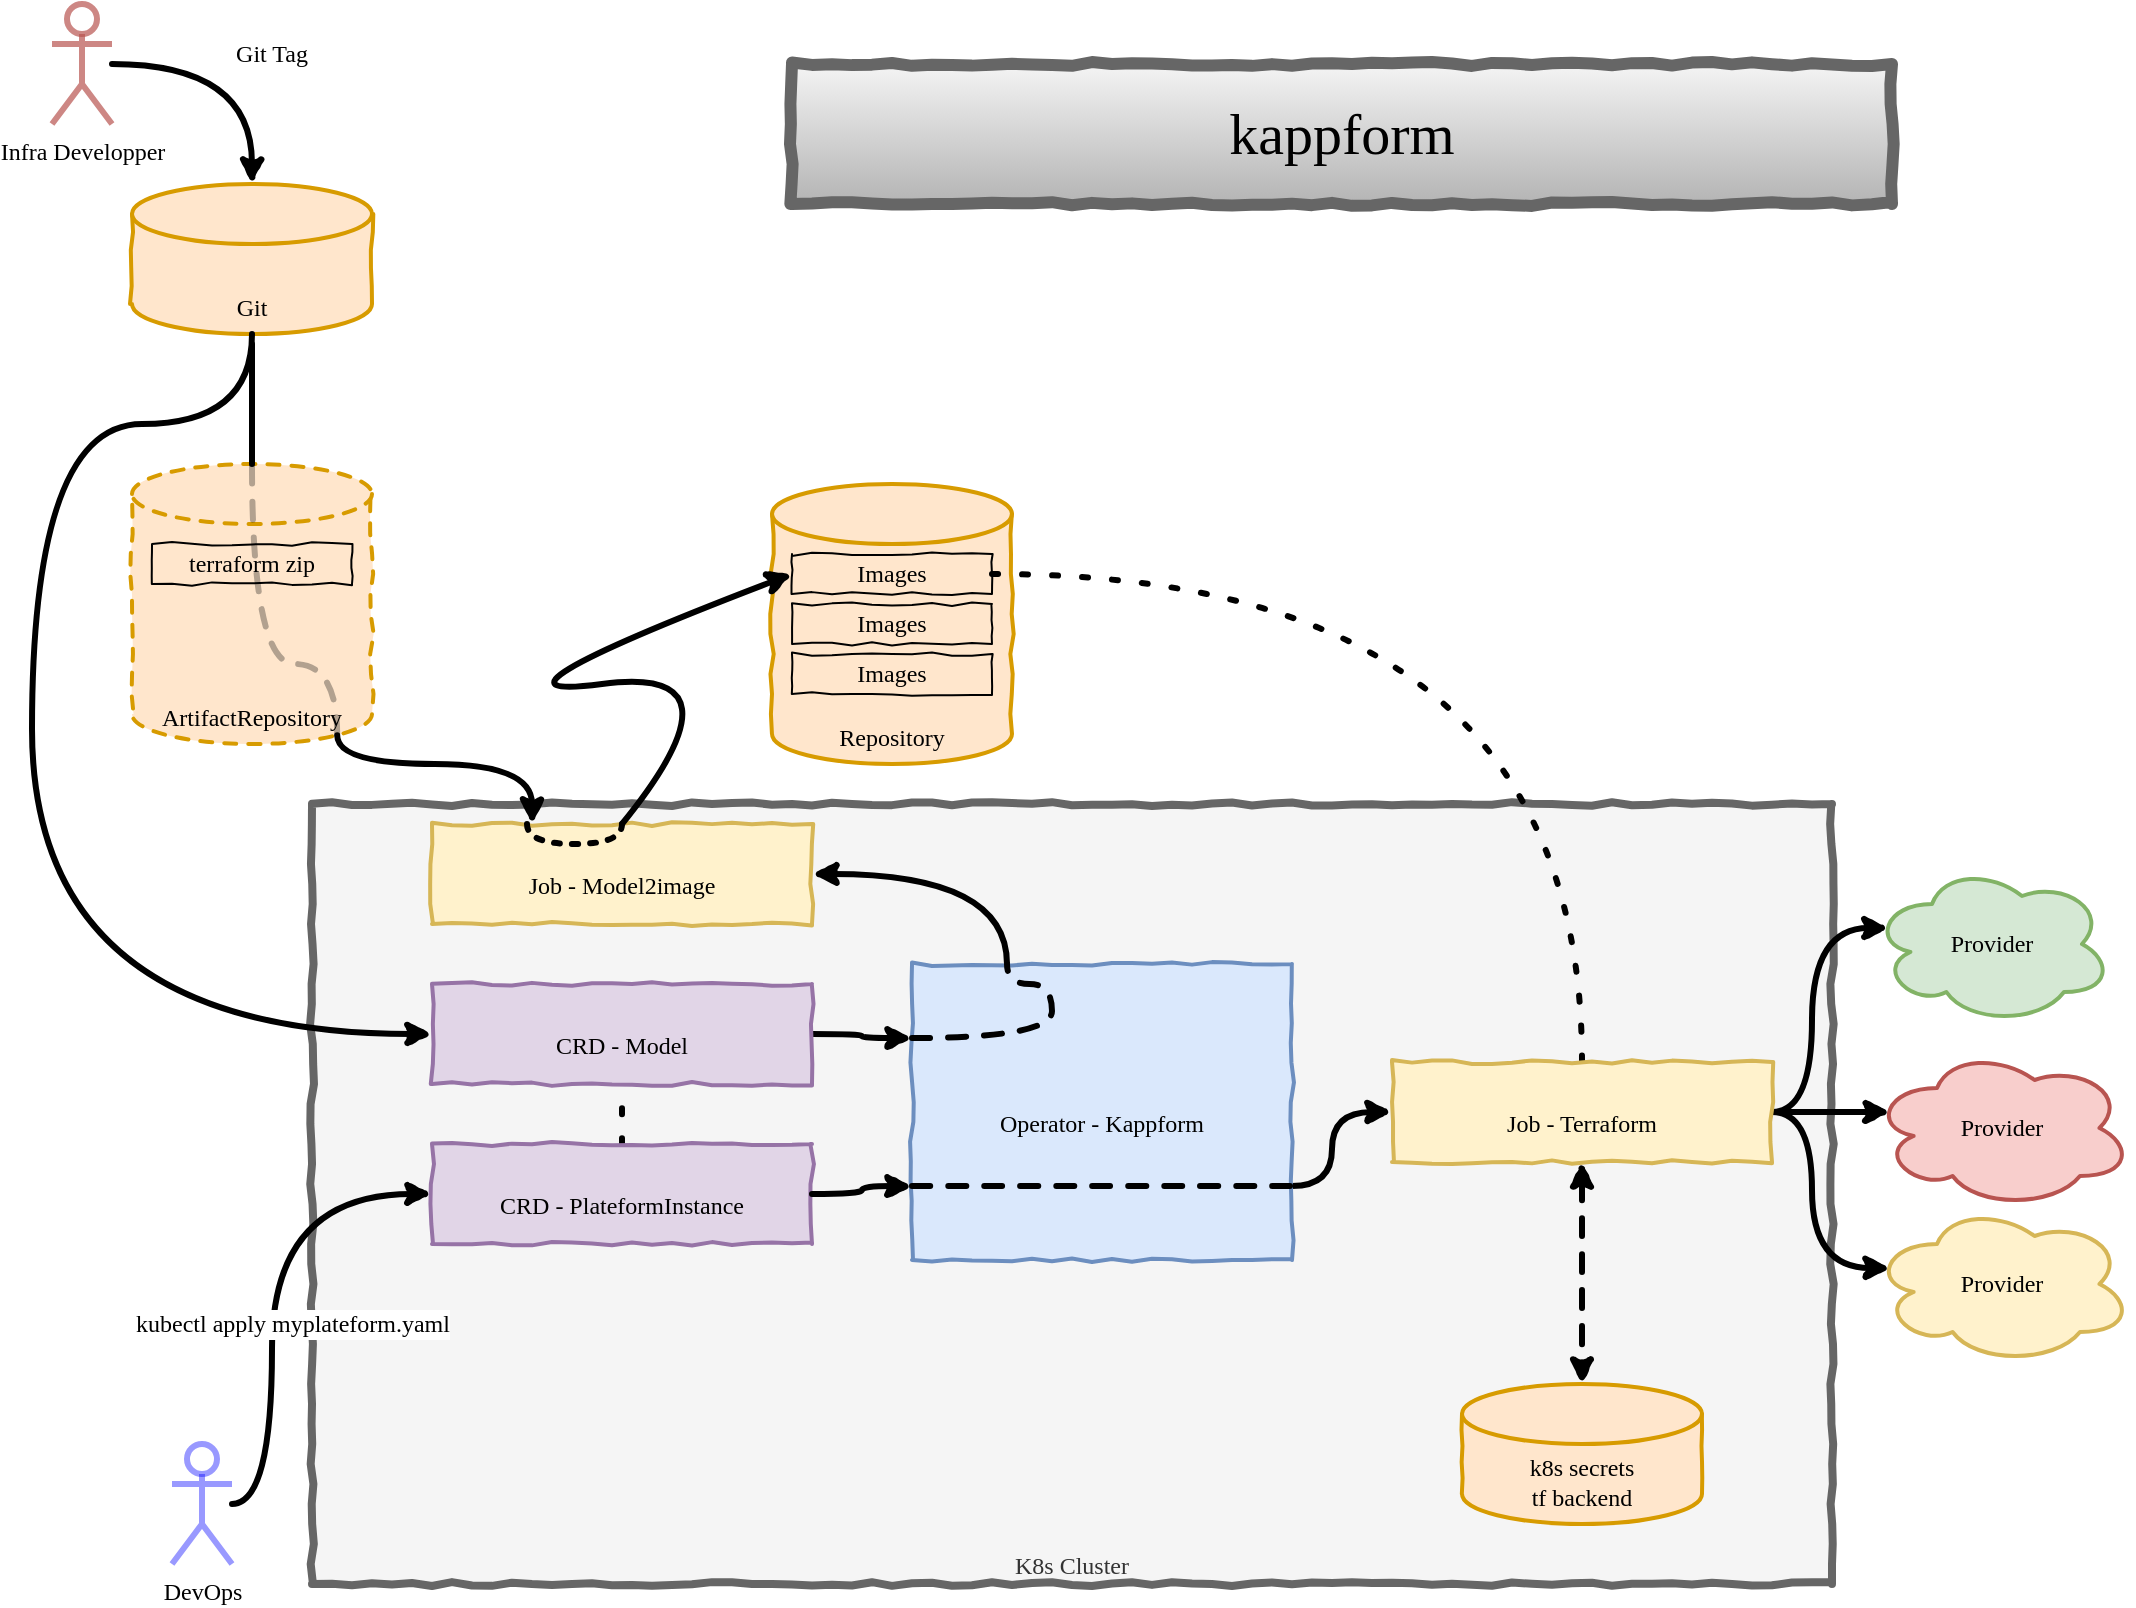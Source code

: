 <mxfile version="16.5.1" type="device"><diagram name="Page-1" id="03018318-947c-dd8e-b7a3-06fadd420f32"><mxGraphModel dx="1296" dy="1018" grid="1" gridSize="10" guides="1" tooltips="1" connect="1" arrows="1" fold="1" page="1" pageScale="1" pageWidth="1100" pageHeight="850" background="#ffffff" math="0" shadow="0"><root><mxCell id="0"/><mxCell id="1" parent="0"/><mxCell id="677b7b8949515195-10" value="&lt;font face=&quot;Comic Sans MS&quot;&gt;K8s Cluster&lt;/font&gt;" style="whiteSpace=wrap;html=1;rounded=0;shadow=0;labelBackgroundColor=none;strokeWidth=4;fillColor=#f5f5f5;fontFamily=Verdana;fontSize=12;align=center;comic=1;verticalAlign=bottom;fontColor=#333333;strokeColor=#666666;" parent="1" vertex="1"><mxGeometry x="170" y="410" width="760" height="390" as="geometry"/></mxCell><mxCell id="3XWM1c147ujSphjErg_E-2" value="Repository" style="shape=cylinder3;whiteSpace=wrap;html=1;boundedLbl=1;backgroundOutline=1;size=15;comic=1;verticalAlign=bottom;fontFamily=Comic Sans MS;strokeWidth=2;fillColor=#ffe6cc;strokeColor=#d79b00;" vertex="1" parent="1"><mxGeometry x="400" y="250" width="120" height="140" as="geometry"/></mxCell><mxCell id="3XWM1c147ujSphjErg_E-30" style="edgeStyle=orthogonalEdgeStyle;comic=1;orthogonalLoop=1;jettySize=auto;html=1;exitX=1;exitY=0.5;exitDx=0;exitDy=0;entryX=0.5;entryY=0;entryDx=0;entryDy=0;fontFamily=Comic Sans MS;fontSize=12;strokeWidth=3;curved=1;dashed=1;dashPattern=1 4;endArrow=none;endFill=0;" edge="1" parent="1" source="677b7b8949515195-1" target="3XWM1c147ujSphjErg_E-28"><mxGeometry relative="1" as="geometry"/></mxCell><mxCell id="677b7b8949515195-1" value="Images" style="whiteSpace=wrap;html=1;rounded=0;shadow=0;labelBackgroundColor=none;strokeColor=#000000;strokeWidth=1;fillColor=none;fontFamily=Comic Sans MS;fontSize=12;fontColor=#000000;align=center;comic=1;" parent="1" vertex="1"><mxGeometry x="410" y="285" width="100" height="20" as="geometry"/></mxCell><mxCell id="3XWM1c147ujSphjErg_E-43" style="edgeStyle=orthogonalEdgeStyle;curved=1;comic=1;orthogonalLoop=1;jettySize=auto;html=1;exitX=1;exitY=0.5;exitDx=0;exitDy=0;entryX=0.25;entryY=0;entryDx=0;entryDy=0;fontFamily=Comic Sans MS;fontSize=12;endArrow=none;endFill=0;strokeWidth=3;startArrow=classic;startFill=1;" edge="1" parent="1" source="677b7b8949515195-2" target="3XWM1c147ujSphjErg_E-27"><mxGeometry relative="1" as="geometry"/></mxCell><mxCell id="677b7b8949515195-2" value="&lt;font face=&quot;Comic Sans MS&quot; style=&quot;font-size: 12px&quot;&gt;Job - Model2image&lt;/font&gt;" style="whiteSpace=wrap;html=1;rounded=0;shadow=0;labelBackgroundColor=none;strokeWidth=2;fontFamily=Verdana;fontSize=28;align=center;comic=1;fillColor=#fff2cc;strokeColor=#d6b656;" parent="1" vertex="1"><mxGeometry x="230" y="420" width="190" height="50" as="geometry"/></mxCell><mxCell id="3XWM1c147ujSphjErg_E-3" value="Images" style="whiteSpace=wrap;html=1;rounded=0;shadow=0;labelBackgroundColor=none;strokeColor=#000000;strokeWidth=1;fillColor=none;fontFamily=Comic Sans MS;fontSize=12;fontColor=#000000;align=center;comic=1;" vertex="1" parent="1"><mxGeometry x="410" y="310" width="100" height="20" as="geometry"/></mxCell><mxCell id="3XWM1c147ujSphjErg_E-4" value="Images" style="whiteSpace=wrap;html=1;rounded=0;shadow=0;labelBackgroundColor=none;strokeColor=#000000;strokeWidth=1;fillColor=none;fontFamily=Comic Sans MS;fontSize=12;fontColor=#000000;align=center;comic=1;" vertex="1" parent="1"><mxGeometry x="410" y="335" width="100" height="20" as="geometry"/></mxCell><mxCell id="3XWM1c147ujSphjErg_E-5" value="" style="curved=1;endArrow=classic;html=1;rounded=0;fontFamily=Comic Sans MS;comic=1;strokeWidth=3;entryX=0;entryY=0.5;entryDx=0;entryDy=0;flowAnimation=0;exitX=0.5;exitY=0;exitDx=0;exitDy=0;" edge="1" parent="1" source="677b7b8949515195-2" target="677b7b8949515195-1"><mxGeometry width="50" height="50" relative="1" as="geometry"><mxPoint x="240" y="410" as="sourcePoint"/><mxPoint x="410" y="290" as="targetPoint"/><Array as="points"><mxPoint x="390" y="340"/><mxPoint x="240" y="360"/></Array></mxGeometry></mxCell><mxCell id="3XWM1c147ujSphjErg_E-7" value="Git" style="shape=cylinder3;whiteSpace=wrap;html=1;boundedLbl=1;backgroundOutline=1;size=15;comic=1;verticalAlign=bottom;fontFamily=Comic Sans MS;strokeWidth=2;fillColor=#ffe6cc;strokeColor=#d79b00;enumerate=0;" vertex="1" parent="1"><mxGeometry x="80" y="100" width="120" height="75" as="geometry"/></mxCell><mxCell id="3XWM1c147ujSphjErg_E-10" style="edgeStyle=orthogonalEdgeStyle;comic=1;orthogonalLoop=1;jettySize=auto;html=1;entryX=0;entryY=0.5;entryDx=0;entryDy=0;fontFamily=Comic Sans MS;fontSize=12;strokeWidth=3;startArrow=none;curved=1;exitX=0.5;exitY=1;exitDx=0;exitDy=0;exitPerimeter=0;" edge="1" parent="1" source="3XWM1c147ujSphjErg_E-7" target="3XWM1c147ujSphjErg_E-18"><mxGeometry relative="1" as="geometry"><mxPoint x="120" y="195.059" as="sourcePoint"/><Array as="points"><mxPoint x="140" y="220"/><mxPoint x="30" y="220"/><mxPoint x="30" y="525"/></Array></mxGeometry></mxCell><mxCell id="3XWM1c147ujSphjErg_E-8" value="ArtifactRepository" style="shape=cylinder3;whiteSpace=wrap;html=1;boundedLbl=1;backgroundOutline=1;size=15;comic=1;verticalAlign=bottom;fontFamily=Comic Sans MS;strokeWidth=2;fillColor=#ffe6cc;strokeColor=#d79b00;dashed=1;" vertex="1" parent="1"><mxGeometry x="80" y="240" width="120" height="140" as="geometry"/></mxCell><mxCell id="3XWM1c147ujSphjErg_E-13" value="" style="edgeStyle=orthogonalEdgeStyle;comic=1;orthogonalLoop=1;jettySize=auto;html=1;fontFamily=Comic Sans MS;fontSize=12;strokeWidth=3;curved=1;" edge="1" parent="1" source="3XWM1c147ujSphjErg_E-12" target="3XWM1c147ujSphjErg_E-7"><mxGeometry relative="1" as="geometry"/></mxCell><mxCell id="3XWM1c147ujSphjErg_E-12" value="Infra Developper" style="shape=umlActor;verticalLabelPosition=bottom;verticalAlign=top;html=1;outlineConnect=0;comic=0;fontFamily=Comic Sans MS;fontSize=12;enumerate=0;fillColor=none;strokeColor=#b85450;gradientColor=#ffffff;strokeWidth=3;opacity=70;" vertex="1" parent="1"><mxGeometry x="40" y="10" width="30" height="60" as="geometry"/></mxCell><mxCell id="3XWM1c147ujSphjErg_E-14" value="Git Tag" style="text;html=1;strokeColor=none;fillColor=none;align=center;verticalAlign=middle;whiteSpace=wrap;rounded=0;comic=0;fontFamily=Comic Sans MS;fontSize=12;" vertex="1" parent="1"><mxGeometry x="120" y="20" width="60" height="30" as="geometry"/></mxCell><mxCell id="3XWM1c147ujSphjErg_E-40" style="edgeStyle=orthogonalEdgeStyle;curved=1;comic=1;orthogonalLoop=1;jettySize=auto;html=1;exitX=1;exitY=0.5;exitDx=0;exitDy=0;entryX=0;entryY=0.25;entryDx=0;entryDy=0;fontFamily=Comic Sans MS;fontSize=12;endArrow=classic;endFill=1;strokeWidth=3;" edge="1" parent="1" source="3XWM1c147ujSphjErg_E-18" target="3XWM1c147ujSphjErg_E-27"><mxGeometry relative="1" as="geometry"><mxPoint x="470" y="515" as="targetPoint"/></mxGeometry></mxCell><mxCell id="3XWM1c147ujSphjErg_E-18" value="&lt;font face=&quot;Comic Sans MS&quot; style=&quot;font-size: 12px&quot;&gt;CRD - Model&lt;/font&gt;" style="whiteSpace=wrap;html=1;rounded=0;shadow=0;labelBackgroundColor=none;strokeWidth=2;fontFamily=Verdana;fontSize=28;align=center;comic=1;fillColor=#e1d5e7;strokeColor=#9673a6;" vertex="1" parent="1"><mxGeometry x="230" y="500" width="190" height="50" as="geometry"/></mxCell><mxCell id="3XWM1c147ujSphjErg_E-31" style="edgeStyle=orthogonalEdgeStyle;curved=1;comic=1;orthogonalLoop=1;jettySize=auto;html=1;exitX=0.5;exitY=0;exitDx=0;exitDy=0;entryX=0.5;entryY=1;entryDx=0;entryDy=0;dashed=1;dashPattern=1 4;fontFamily=Comic Sans MS;fontSize=12;endArrow=none;endFill=0;strokeWidth=3;" edge="1" parent="1" source="3XWM1c147ujSphjErg_E-20" target="3XWM1c147ujSphjErg_E-18"><mxGeometry relative="1" as="geometry"/></mxCell><mxCell id="3XWM1c147ujSphjErg_E-20" value="&lt;font face=&quot;Comic Sans MS&quot; style=&quot;font-size: 12px&quot;&gt;CRD - PlateformInstance&lt;/font&gt;" style="whiteSpace=wrap;html=1;rounded=0;shadow=0;labelBackgroundColor=none;strokeWidth=2;fontFamily=Verdana;fontSize=28;align=center;comic=1;fillColor=#e1d5e7;strokeColor=#9673a6;" vertex="1" parent="1"><mxGeometry x="230" y="580" width="190" height="50" as="geometry"/></mxCell><mxCell id="3XWM1c147ujSphjErg_E-24" value="" style="edgeStyle=orthogonalEdgeStyle;comic=1;orthogonalLoop=1;jettySize=auto;html=1;fontFamily=Comic Sans MS;fontSize=12;strokeWidth=3;entryX=0;entryY=0.5;entryDx=0;entryDy=0;curved=1;" edge="1" parent="1" source="3XWM1c147ujSphjErg_E-22" target="3XWM1c147ujSphjErg_E-20"><mxGeometry relative="1" as="geometry"><mxPoint x="-165" y="600" as="targetPoint"/><Array as="points"><mxPoint x="150" y="760"/><mxPoint x="150" y="605"/></Array></mxGeometry></mxCell><mxCell id="3XWM1c147ujSphjErg_E-50" value="kubectl apply myplateform.yaml" style="edgeLabel;html=1;align=center;verticalAlign=middle;resizable=0;points=[];fontSize=12;fontFamily=Comic Sans MS;" vertex="1" connectable="0" parent="3XWM1c147ujSphjErg_E-24"><mxGeometry x="-0.31" y="-4" relative="1" as="geometry"><mxPoint x="6" y="-22" as="offset"/></mxGeometry></mxCell><mxCell id="3XWM1c147ujSphjErg_E-22" value="DevOps" style="shape=umlActor;verticalLabelPosition=bottom;verticalAlign=top;html=1;outlineConnect=0;comic=0;fontFamily=Comic Sans MS;fontSize=12;enumerate=0;fillColor=none;strokeColor=#0000FF;gradientColor=#ffffff;strokeWidth=3;container=0;opacity=40;" vertex="1" parent="1"><mxGeometry x="100" y="730" width="30" height="60" as="geometry"/></mxCell><mxCell id="3XWM1c147ujSphjErg_E-25" style="edgeStyle=orthogonalEdgeStyle;comic=1;orthogonalLoop=1;jettySize=auto;html=1;exitX=1;exitY=0.5;exitDx=0;exitDy=0;fontFamily=Comic Sans MS;fontSize=12;strokeWidth=3;entryX=0;entryY=0.75;entryDx=0;entryDy=0;curved=1;" edge="1" parent="1" source="3XWM1c147ujSphjErg_E-20" target="3XWM1c147ujSphjErg_E-27"><mxGeometry relative="1" as="geometry"><mxPoint x="335" y="480" as="sourcePoint"/><mxPoint x="470" y="605" as="targetPoint"/></mxGeometry></mxCell><mxCell id="3XWM1c147ujSphjErg_E-29" style="edgeStyle=orthogonalEdgeStyle;comic=1;orthogonalLoop=1;jettySize=auto;html=1;exitX=1;exitY=0.75;exitDx=0;exitDy=0;entryX=0;entryY=0.5;entryDx=0;entryDy=0;fontFamily=Comic Sans MS;fontSize=12;strokeWidth=3;curved=1;" edge="1" parent="1" source="3XWM1c147ujSphjErg_E-27" target="3XWM1c147ujSphjErg_E-28"><mxGeometry relative="1" as="geometry"><Array as="points"><mxPoint x="680" y="601"/><mxPoint x="680" y="564"/></Array></mxGeometry></mxCell><mxCell id="3XWM1c147ujSphjErg_E-27" value="&lt;font face=&quot;Comic Sans MS&quot; style=&quot;font-size: 12px&quot;&gt;Operator - Kappform&lt;/font&gt;" style="whiteSpace=wrap;html=1;rounded=0;shadow=0;labelBackgroundColor=none;strokeWidth=2;fontFamily=Verdana;fontSize=28;align=center;comic=1;fillColor=#dae8fc;strokeColor=#6c8ebf;" vertex="1" parent="1"><mxGeometry x="470" y="490" width="190" height="148" as="geometry"/></mxCell><mxCell id="3XWM1c147ujSphjErg_E-44" style="edgeStyle=orthogonalEdgeStyle;curved=1;comic=1;orthogonalLoop=1;jettySize=auto;html=1;exitX=1;exitY=0.5;exitDx=0;exitDy=0;entryX=0.07;entryY=0.4;entryDx=0;entryDy=0;entryPerimeter=0;fontFamily=Comic Sans MS;fontSize=12;startArrow=none;startFill=0;endArrow=classic;endFill=1;strokeWidth=3;" edge="1" parent="1" source="3XWM1c147ujSphjErg_E-28" target="3XWM1c147ujSphjErg_E-33"><mxGeometry relative="1" as="geometry"/></mxCell><mxCell id="3XWM1c147ujSphjErg_E-46" style="edgeStyle=orthogonalEdgeStyle;curved=1;comic=1;orthogonalLoop=1;jettySize=auto;html=1;exitX=1;exitY=0.5;exitDx=0;exitDy=0;entryX=0.07;entryY=0.4;entryDx=0;entryDy=0;entryPerimeter=0;fontFamily=Comic Sans MS;fontSize=12;startArrow=none;startFill=0;endArrow=classic;endFill=1;strokeWidth=3;" edge="1" parent="1" source="3XWM1c147ujSphjErg_E-28" target="3XWM1c147ujSphjErg_E-34"><mxGeometry relative="1" as="geometry"><Array as="points"><mxPoint x="920" y="564"/><mxPoint x="920" y="472"/></Array></mxGeometry></mxCell><mxCell id="3XWM1c147ujSphjErg_E-47" style="edgeStyle=orthogonalEdgeStyle;curved=1;comic=1;orthogonalLoop=1;jettySize=auto;html=1;exitX=1;exitY=0.5;exitDx=0;exitDy=0;entryX=0.07;entryY=0.4;entryDx=0;entryDy=0;entryPerimeter=0;fontFamily=Comic Sans MS;fontSize=12;startArrow=none;startFill=0;endArrow=classic;endFill=1;strokeWidth=3;" edge="1" parent="1" source="3XWM1c147ujSphjErg_E-28" target="3XWM1c147ujSphjErg_E-32"><mxGeometry relative="1" as="geometry"><Array as="points"><mxPoint x="920" y="564"/><mxPoint x="920" y="642"/></Array></mxGeometry></mxCell><mxCell id="3XWM1c147ujSphjErg_E-55" style="edgeStyle=orthogonalEdgeStyle;curved=1;comic=1;orthogonalLoop=1;jettySize=auto;html=1;exitX=0.5;exitY=1;exitDx=0;exitDy=0;fontFamily=Comic Sans MS;fontSize=12;startArrow=classic;startFill=1;endArrow=classic;endFill=1;strokeWidth=3;dashed=1;" edge="1" parent="1" source="3XWM1c147ujSphjErg_E-28" target="3XWM1c147ujSphjErg_E-54"><mxGeometry relative="1" as="geometry"/></mxCell><mxCell id="3XWM1c147ujSphjErg_E-28" value="&lt;span style=&quot;font-family: &amp;#34;comic sans ms&amp;#34; ; font-size: 12px&quot;&gt;Job - Terraform&lt;/span&gt;" style="whiteSpace=wrap;html=1;rounded=0;shadow=0;labelBackgroundColor=none;strokeWidth=2;fontFamily=Verdana;fontSize=28;align=center;comic=1;fillColor=#fff2cc;strokeColor=#d6b656;" vertex="1" parent="1"><mxGeometry x="710" y="539" width="190" height="50" as="geometry"/></mxCell><mxCell id="3XWM1c147ujSphjErg_E-32" value="Provider" style="ellipse;shape=cloud;whiteSpace=wrap;html=1;comic=1;fontFamily=Comic Sans MS;fontSize=12;fillColor=#fff2cc;strokeWidth=2;strokeColor=#d6b656;" vertex="1" parent="1"><mxGeometry x="950" y="610" width="130" height="80" as="geometry"/></mxCell><mxCell id="3XWM1c147ujSphjErg_E-33" value="Provider" style="ellipse;shape=cloud;whiteSpace=wrap;html=1;comic=1;fontFamily=Comic Sans MS;fontSize=12;fillColor=#f8cecc;strokeWidth=2;strokeColor=#b85450;" vertex="1" parent="1"><mxGeometry x="950" y="532" width="130" height="80" as="geometry"/></mxCell><mxCell id="3XWM1c147ujSphjErg_E-34" value="Provider" style="ellipse;shape=cloud;whiteSpace=wrap;html=1;comic=1;fontFamily=Comic Sans MS;fontSize=12;fillColor=#d5e8d4;strokeWidth=2;strokeColor=#82b366;" vertex="1" parent="1"><mxGeometry x="950" y="440" width="120" height="80" as="geometry"/></mxCell><mxCell id="3XWM1c147ujSphjErg_E-41" style="edgeStyle=orthogonalEdgeStyle;comic=1;orthogonalLoop=1;jettySize=auto;html=1;exitX=0;exitY=0.75;exitDx=0;exitDy=0;fontFamily=Comic Sans MS;fontSize=12;strokeWidth=3;entryX=1;entryY=0.75;entryDx=0;entryDy=0;curved=1;dashed=1;endArrow=none;endFill=0;" edge="1" parent="1" source="3XWM1c147ujSphjErg_E-27" target="3XWM1c147ujSphjErg_E-27"><mxGeometry relative="1" as="geometry"><mxPoint x="430" y="615" as="sourcePoint"/><mxPoint x="480" y="611" as="targetPoint"/><Array as="points"><mxPoint x="570" y="601"/><mxPoint x="570" y="601"/></Array></mxGeometry></mxCell><mxCell id="3XWM1c147ujSphjErg_E-42" style="edgeStyle=orthogonalEdgeStyle;comic=1;orthogonalLoop=1;jettySize=auto;html=1;exitX=0;exitY=0.25;exitDx=0;exitDy=0;fontFamily=Comic Sans MS;fontSize=12;strokeWidth=3;entryX=0.25;entryY=0;entryDx=0;entryDy=0;curved=1;dashed=1;endArrow=none;endFill=0;" edge="1" parent="1" source="3XWM1c147ujSphjErg_E-27" target="3XWM1c147ujSphjErg_E-27"><mxGeometry relative="1" as="geometry"><mxPoint x="480" y="611" as="sourcePoint"/><mxPoint x="670" y="611" as="targetPoint"/><Array as="points"><mxPoint x="540" y="527"/><mxPoint x="540" y="500"/><mxPoint x="518" y="500"/></Array></mxGeometry></mxCell><mxCell id="3XWM1c147ujSphjErg_E-49" style="edgeStyle=orthogonalEdgeStyle;curved=1;comic=1;orthogonalLoop=1;jettySize=auto;html=1;exitX=0.25;exitY=0;exitDx=0;exitDy=0;fontFamily=Comic Sans MS;fontSize=12;startArrow=none;startFill=0;endArrow=none;endFill=0;strokeWidth=3;dashed=1;dashPattern=1 2;" edge="1" parent="1" source="677b7b8949515195-2"><mxGeometry relative="1" as="geometry"><mxPoint x="325" y="420" as="targetPoint"/><Array as="points"><mxPoint x="278" y="430"/><mxPoint x="325" y="430"/></Array></mxGeometry></mxCell><mxCell id="3XWM1c147ujSphjErg_E-54" value="k8s secrets&lt;br&gt;tf backend" style="shape=cylinder3;whiteSpace=wrap;html=1;boundedLbl=1;backgroundOutline=1;size=15;comic=1;verticalAlign=bottom;fontFamily=Comic Sans MS;strokeWidth=2;fillColor=#ffe6cc;strokeColor=#d79b00;" vertex="1" parent="1"><mxGeometry x="745" y="700" width="120" height="70" as="geometry"/></mxCell><mxCell id="3XWM1c147ujSphjErg_E-56" value="terraform zip" style="whiteSpace=wrap;html=1;rounded=0;shadow=0;labelBackgroundColor=none;strokeColor=#000000;strokeWidth=1;fillColor=none;fontFamily=Comic Sans MS;fontSize=12;fontColor=#000000;align=center;comic=1;" vertex="1" parent="1"><mxGeometry x="90" y="280" width="100" height="20" as="geometry"/></mxCell><mxCell id="3XWM1c147ujSphjErg_E-52" value="" style="edgeStyle=orthogonalEdgeStyle;curved=1;comic=1;orthogonalLoop=1;jettySize=auto;html=1;fontFamily=Comic Sans MS;fontSize=12;startArrow=classic;startFill=1;endArrow=none;endFill=0;strokeWidth=3;entryX=0.855;entryY=1;entryDx=0;entryDy=-4.35;entryPerimeter=0;" edge="1" parent="1" target="3XWM1c147ujSphjErg_E-8"><mxGeometry relative="1" as="geometry"><mxPoint x="280" y="420" as="sourcePoint"/><Array as="points"><mxPoint x="280" y="390"/><mxPoint x="183" y="390"/></Array></mxGeometry></mxCell><mxCell id="3XWM1c147ujSphjErg_E-57" value="" style="edgeStyle=orthogonalEdgeStyle;curved=1;comic=1;orthogonalLoop=1;jettySize=auto;html=1;fontFamily=Comic Sans MS;fontSize=12;startArrow=none;startFill=0;endArrow=none;endFill=0;strokeWidth=3;exitX=0.5;exitY=0;exitDx=0;exitDy=0;exitPerimeter=0;" edge="1" parent="1" source="3XWM1c147ujSphjErg_E-8"><mxGeometry relative="1" as="geometry"><mxPoint x="290" y="430" as="sourcePoint"/><mxPoint x="140" y="180" as="targetPoint"/><Array as="points"><mxPoint x="140" y="240"/></Array></mxGeometry></mxCell><mxCell id="3XWM1c147ujSphjErg_E-58" value="" style="edgeStyle=orthogonalEdgeStyle;curved=1;comic=1;orthogonalLoop=1;jettySize=auto;html=1;fontFamily=Comic Sans MS;fontSize=12;startArrow=none;startFill=0;endArrow=none;endFill=0;strokeWidth=3;entryX=0.5;entryY=0;entryDx=0;entryDy=0;entryPerimeter=0;exitX=0.855;exitY=1;exitDx=0;exitDy=-4.35;exitPerimeter=0;dashed=1;opacity=30;" edge="1" parent="1" source="3XWM1c147ujSphjErg_E-8" target="3XWM1c147ujSphjErg_E-8"><mxGeometry relative="1" as="geometry"><mxPoint x="290" y="430" as="sourcePoint"/><mxPoint x="192.6" y="385.65" as="targetPoint"/><Array as="points"><mxPoint x="183" y="340"/><mxPoint x="140" y="340"/></Array></mxGeometry></mxCell><mxCell id="3XWM1c147ujSphjErg_E-59" value="&lt;span style=&quot;font-family: &amp;#34;comic sans ms&amp;#34;&quot;&gt;&lt;font style=&quot;font-size: 29px&quot;&gt;kappform&lt;/font&gt;&lt;/span&gt;" style="whiteSpace=wrap;html=1;rounded=0;shadow=0;labelBackgroundColor=none;strokeWidth=6;fontFamily=Verdana;fontSize=28;align=center;comic=1;fillColor=#f5f5f5;strokeColor=#666666;gradientColor=#b3b3b3;" vertex="1" parent="1"><mxGeometry x="410" y="40" width="550" height="70" as="geometry"/></mxCell></root></mxGraphModel></diagram></mxfile>